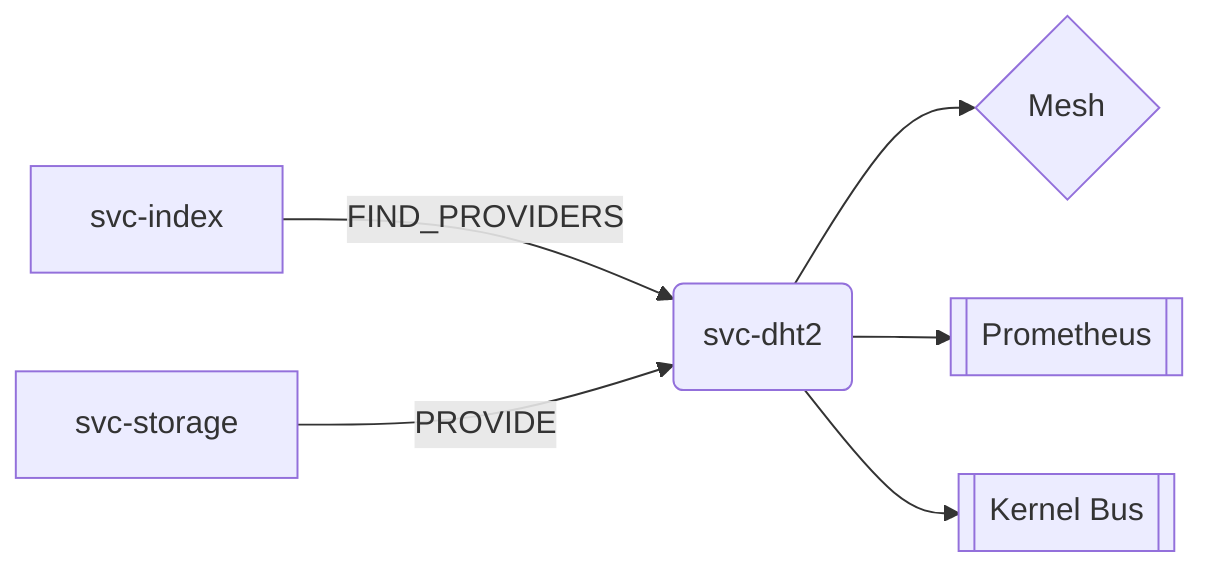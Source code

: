 flowchart LR
  A[svc-index] -->|FIND_PROVIDERS| DHT(svc-dht2)
  B[svc-storage] -->|PROVIDE| DHT
  DHT --> Peers{Mesh}
  DHT --> PM[[Prometheus]]
  DHT --> BUS[[Kernel Bus]]